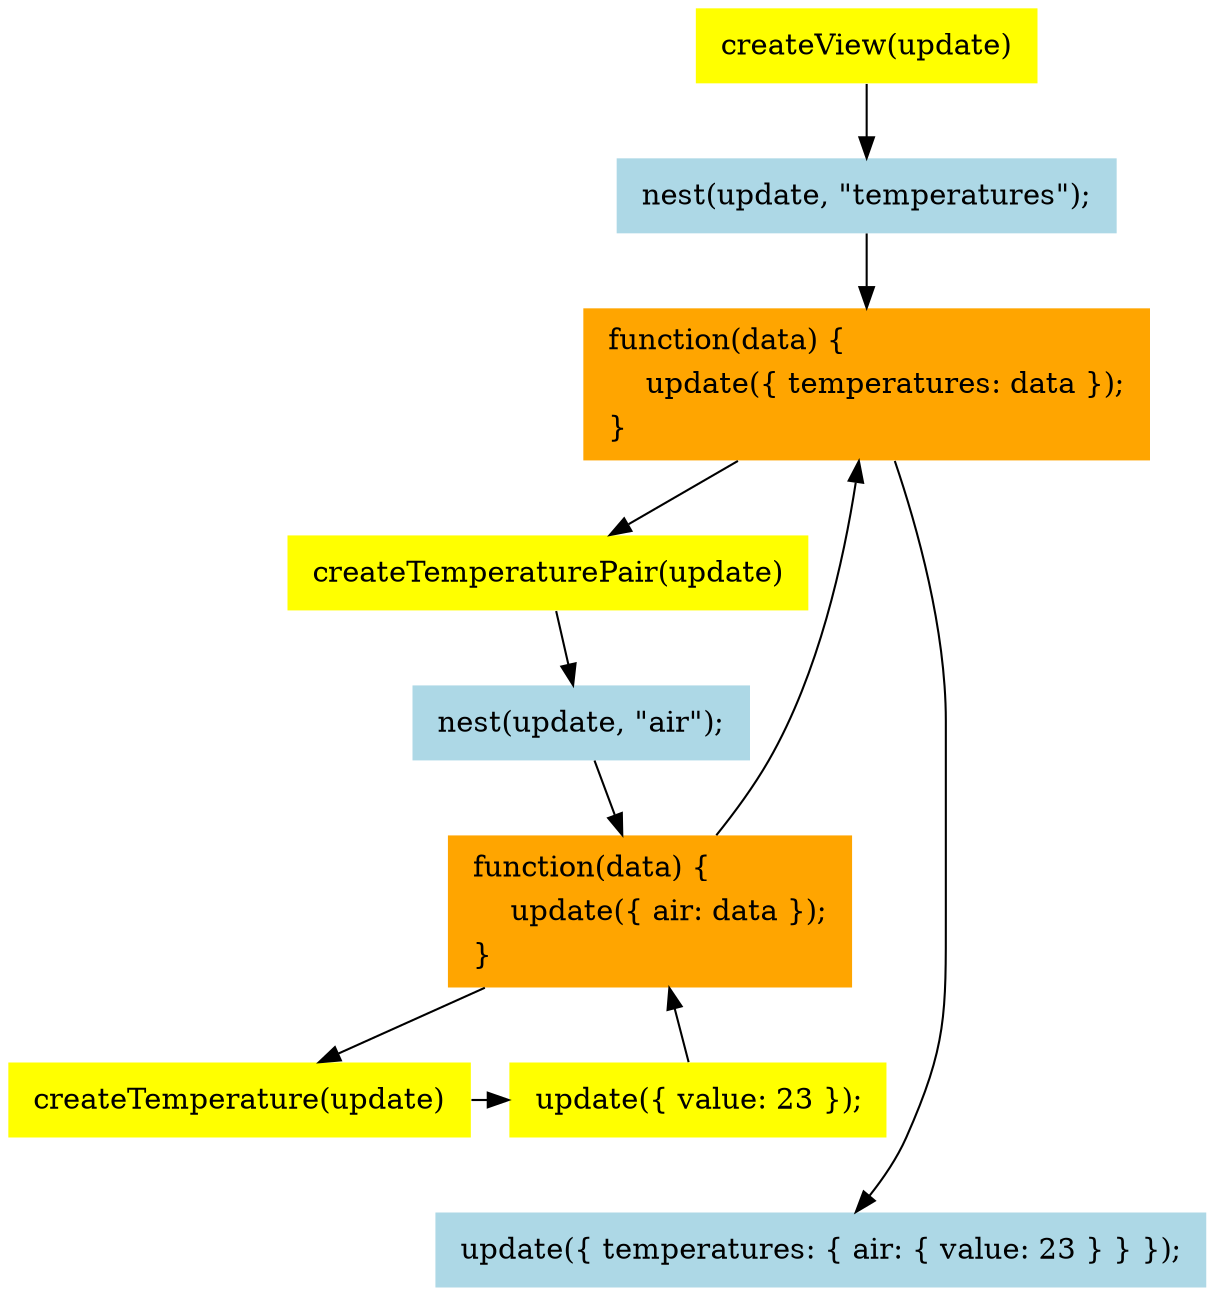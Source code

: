 digraph meiosistutorial {
  createview [shape="plaintext", style="filled", fillcolor="yellow", label=<
    <table border="0">
      <tr><td>createView(update)</td></tr>
    </table>
  >]

  nupdate1 [shape="plaintext", style="filled", fillcolor="lightblue", label=<
    <table border="0">
      <tr>
        <td>nest(update, "temperatures");</td>
      </tr>
    </table>
  >]

  fdata1 [shape="plaintext", style="filled", fillcolor="orange", label=<
    <table border="0">
      <tr><td align="left">function(data) {</td></tr>
      <tr><td align="left">    update({ temperatures: data });</td></tr>
      <tr><td align="left">}</td></tr>
    </table>
  >]

  createtemppair [shape="plaintext", style="filled", fillcolor="yellow", label=<
    <table border="0">
      <tr><td>createTemperaturePair(update)</td></tr>
    </table>
  >]

  nupdate2 [shape="plaintext", style="filled", fillcolor="lightblue", label=<
    <table border="0">
      <tr>
        <td>nest(update, "air");</td>
      </tr>
    </table>
  >]

  fdata2 [shape="plaintext", style="filled", fillcolor="orange", label=<
    <table border="0">
      <tr><td align="left">function(data) {</td></tr>
      <tr><td align="left">    update({ air: data });</td></tr>
      <tr><td align="left">}</td></tr>
    </table>
  >]

  createtemp [shape="plaintext", style="filled", fillcolor="yellow", label=<
    <table border="0">
      <tr><td>createTemperature(update)</td></tr>
    </table>
  >]

  air [shape="plaintext", style="filled", fillcolor="yellow", label=<
    <table border="0">
      <tr><td>update({ value: 23 });</td></tr>
    </table>
  >]

  update [shape="plaintext", style="filled", fillcolor="lightblue", label=<
    <table border="0">
      <tr>
        <td>update({ temperatures: { air: { value: 23 } } });</td>
      </tr>
    </table>
  >]

  createview -> nupdate1
  nupdate1 -> fdata1
  fdata1 -> createtemppair
  createtemppair -> nupdate2
  nupdate2 -> fdata2
  fdata2 -> createtemp
  createtemp -> air
  air -> fdata2
  fdata2 -> fdata1
  fdata1 -> update
  air -> update [style="invis"]

  {rank="same"; createtemp air}
}